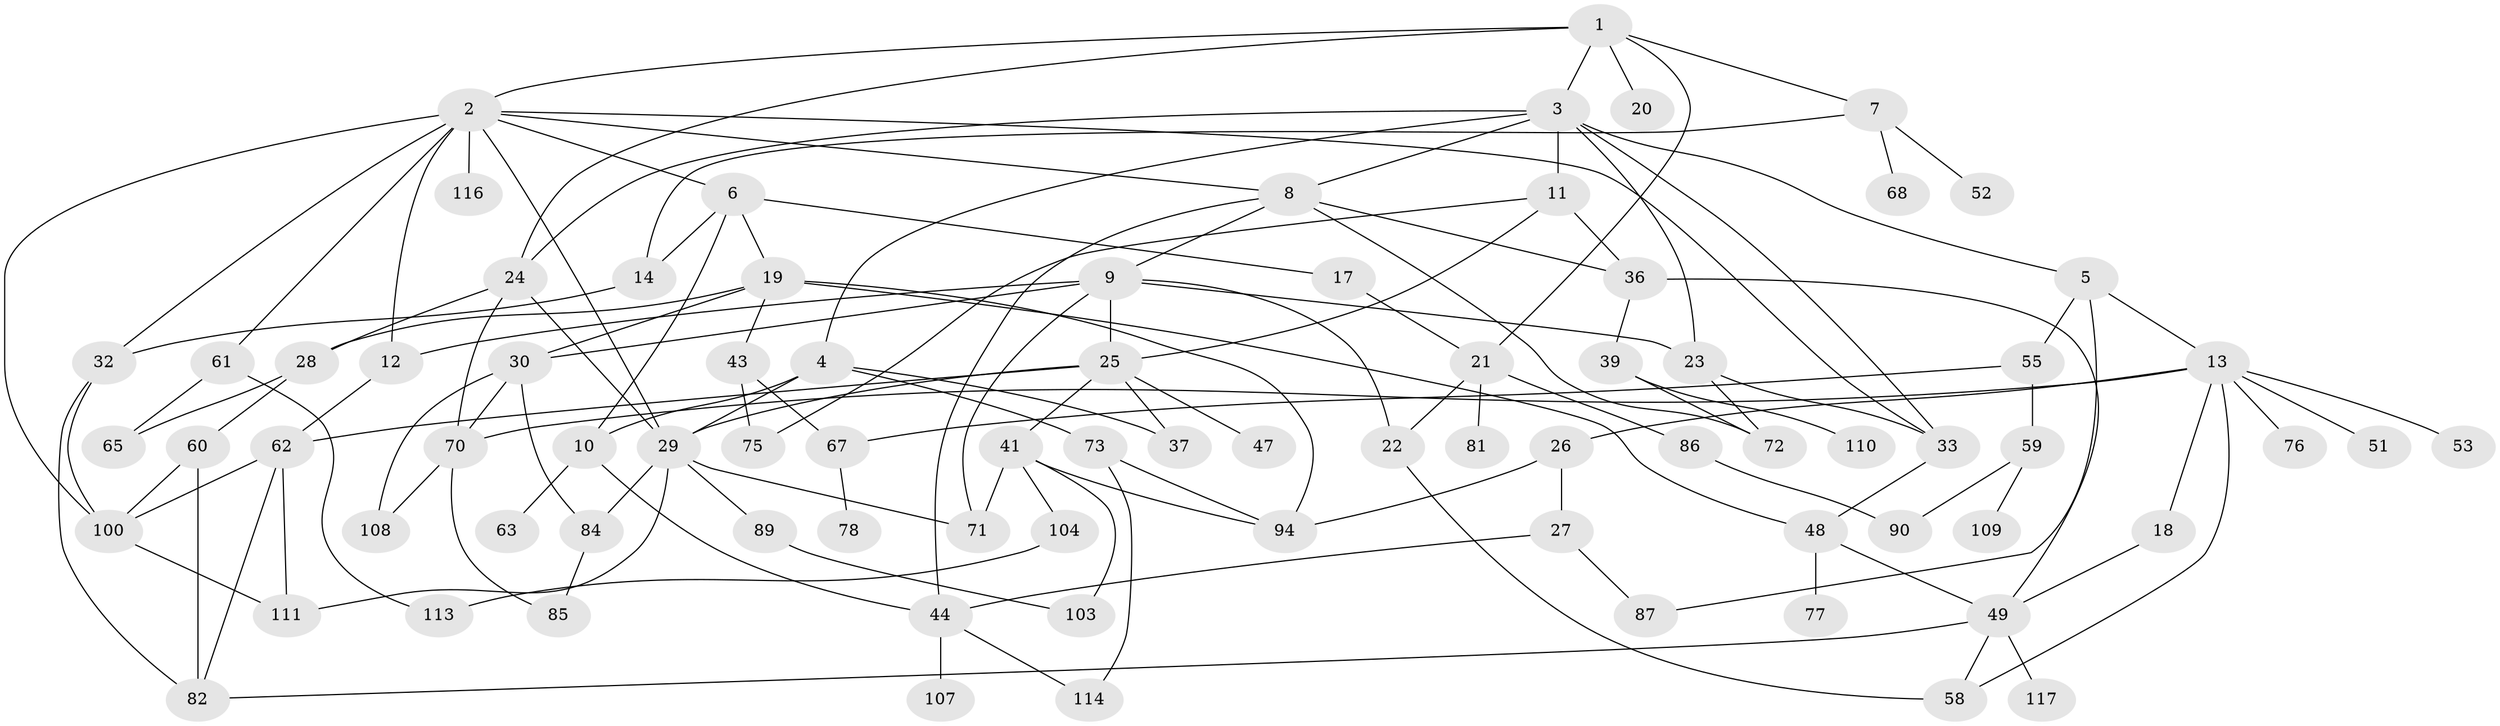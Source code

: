 // Generated by graph-tools (version 1.1) at 2025/23/03/03/25 07:23:35]
// undirected, 81 vertices, 135 edges
graph export_dot {
graph [start="1"]
  node [color=gray90,style=filled];
  1;
  2 [super="+16"];
  3;
  4 [super="+69"];
  5 [super="+56"];
  6;
  7 [super="+15"];
  8 [super="+45"];
  9 [super="+40"];
  10 [super="+31"];
  11 [super="+34"];
  12;
  13 [super="+46"];
  14;
  17 [super="+106"];
  18;
  19 [super="+95"];
  20;
  21 [super="+91"];
  22 [super="+112"];
  23 [super="+35"];
  24 [super="+74"];
  25 [super="+97"];
  26;
  27 [super="+93"];
  28;
  29 [super="+64"];
  30 [super="+83"];
  32 [super="+38"];
  33 [super="+101"];
  36 [super="+50"];
  37 [super="+99"];
  39 [super="+54"];
  41 [super="+42"];
  43;
  44 [super="+96"];
  47;
  48 [super="+57"];
  49 [super="+102"];
  51;
  52;
  53;
  55 [super="+80"];
  58;
  59 [super="+66"];
  60;
  61;
  62;
  63;
  65;
  67;
  68;
  70 [super="+88"];
  71;
  72 [super="+79"];
  73;
  75 [super="+115"];
  76;
  77;
  78;
  81;
  82 [super="+92"];
  84;
  85;
  86;
  87;
  89;
  90;
  94 [super="+98"];
  100 [super="+105"];
  103;
  104;
  107;
  108;
  109;
  110;
  111;
  113;
  114;
  116;
  117;
  1 -- 2;
  1 -- 3;
  1 -- 7;
  1 -- 20;
  1 -- 24;
  1 -- 21;
  2 -- 6;
  2 -- 12;
  2 -- 61;
  2 -- 32;
  2 -- 116;
  2 -- 29;
  2 -- 33;
  2 -- 8;
  2 -- 100;
  3 -- 4;
  3 -- 5;
  3 -- 8;
  3 -- 11;
  3 -- 23;
  3 -- 24;
  3 -- 33;
  4 -- 73;
  4 -- 29;
  4 -- 10;
  4 -- 37;
  5 -- 13;
  5 -- 55;
  5 -- 87;
  6 -- 10;
  6 -- 14;
  6 -- 17;
  6 -- 19;
  7 -- 68;
  7 -- 52;
  7 -- 14;
  8 -- 9;
  8 -- 44;
  8 -- 72;
  8 -- 36;
  9 -- 22;
  9 -- 25;
  9 -- 30;
  9 -- 71;
  9 -- 12;
  9 -- 23;
  10 -- 63;
  10 -- 44;
  11 -- 36 [weight=2];
  11 -- 25;
  11 -- 75;
  12 -- 62;
  13 -- 18;
  13 -- 26;
  13 -- 70;
  13 -- 58;
  13 -- 53;
  13 -- 51;
  13 -- 76;
  14 -- 32;
  17 -- 21;
  18 -- 49;
  19 -- 28;
  19 -- 43;
  19 -- 48;
  19 -- 94;
  19 -- 30;
  21 -- 81;
  21 -- 86;
  21 -- 22;
  22 -- 58;
  23 -- 33;
  23 -- 72;
  24 -- 70;
  24 -- 29;
  24 -- 28;
  25 -- 29;
  25 -- 37;
  25 -- 41;
  25 -- 47;
  25 -- 62;
  26 -- 27;
  26 -- 94;
  27 -- 87;
  27 -- 44;
  28 -- 60;
  28 -- 65;
  29 -- 84;
  29 -- 111;
  29 -- 71;
  29 -- 89;
  30 -- 108;
  30 -- 70;
  30 -- 84;
  32 -- 82;
  32 -- 100;
  33 -- 48;
  36 -- 39;
  36 -- 49;
  39 -- 110;
  39 -- 72;
  41 -- 103;
  41 -- 104;
  41 -- 71;
  41 -- 94;
  43 -- 67;
  43 -- 75;
  44 -- 107 [weight=2];
  44 -- 114;
  48 -- 49;
  48 -- 77;
  49 -- 117;
  49 -- 82;
  49 -- 58;
  55 -- 59;
  55 -- 67;
  59 -- 109;
  59 -- 90;
  60 -- 100;
  60 -- 82;
  61 -- 113;
  61 -- 65;
  62 -- 82;
  62 -- 111;
  62 -- 100;
  67 -- 78;
  70 -- 85;
  70 -- 108;
  73 -- 94;
  73 -- 114;
  84 -- 85;
  86 -- 90;
  89 -- 103;
  100 -- 111;
  104 -- 113;
}
